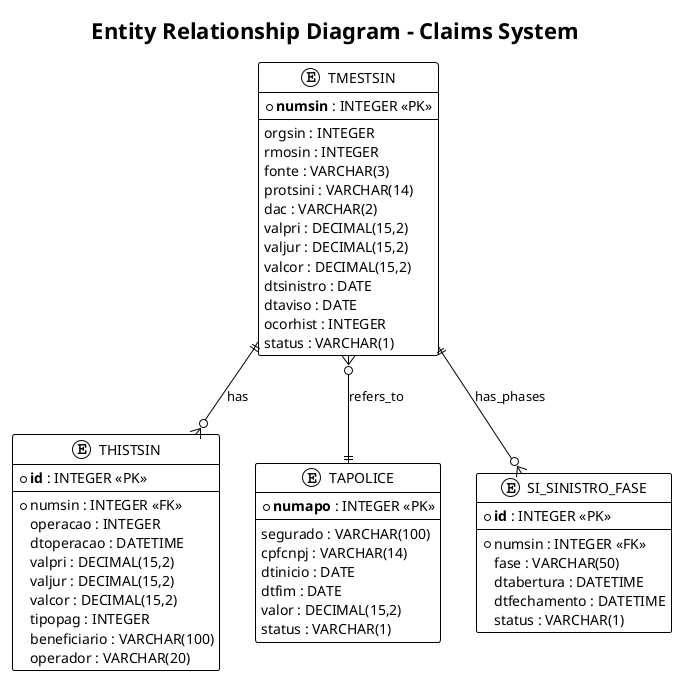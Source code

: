 @startuml
!theme plain
title Entity Relationship Diagram - Claims System

entity "TMESTSIN" as claim {
    * **numsin** : INTEGER <<PK>>
    --
    orgsin : INTEGER
    rmosin : INTEGER
    fonte : VARCHAR(3)
    protsini : VARCHAR(14)
    dac : VARCHAR(2)
    valpri : DECIMAL(15,2)
    valjur : DECIMAL(15,2)
    valcor : DECIMAL(15,2)
    dtsinistro : DATE
    dtaviso : DATE
    ocorhist : INTEGER
    status : VARCHAR(1)
}

entity "THISTSIN" as history {
    * **id** : INTEGER <<PK>>
    --
    * numsin : INTEGER <<FK>>
    operacao : INTEGER
    dtoperacao : DATETIME
    valpri : DECIMAL(15,2)
    valjur : DECIMAL(15,2)
    valcor : DECIMAL(15,2)
    tipopag : INTEGER
    beneficiario : VARCHAR(100)
    operador : VARCHAR(20)
}

entity "TAPOLICE" as policy {
    * **numapo** : INTEGER <<PK>>
    --
    segurado : VARCHAR(100)
    cpfcnpj : VARCHAR(14)
    dtinicio : DATE
    dtfim : DATE
    valor : DECIMAL(15,2)
    status : VARCHAR(1)
}

entity "SI_SINISTRO_FASE" as phase {
    * **id** : INTEGER <<PK>>
    --
    * numsin : INTEGER <<FK>>
    fase : VARCHAR(50)
    dtabertura : DATETIME
    dtfechamento : DATETIME
    status : VARCHAR(1)
}

claim ||--o{ history : has
claim }o--|| policy : refers_to
claim ||--o{ phase : has_phases

@enduml